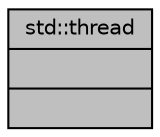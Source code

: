 digraph "std::thread"
{
  edge [fontname="Helvetica",fontsize="10",labelfontname="Helvetica",labelfontsize="10"];
  node [fontname="Helvetica",fontsize="10",shape=record];
  Node893 [label="{std::thread\n||}",height=0.2,width=0.4,color="black", fillcolor="grey75", style="filled", fontcolor="black"];
}
